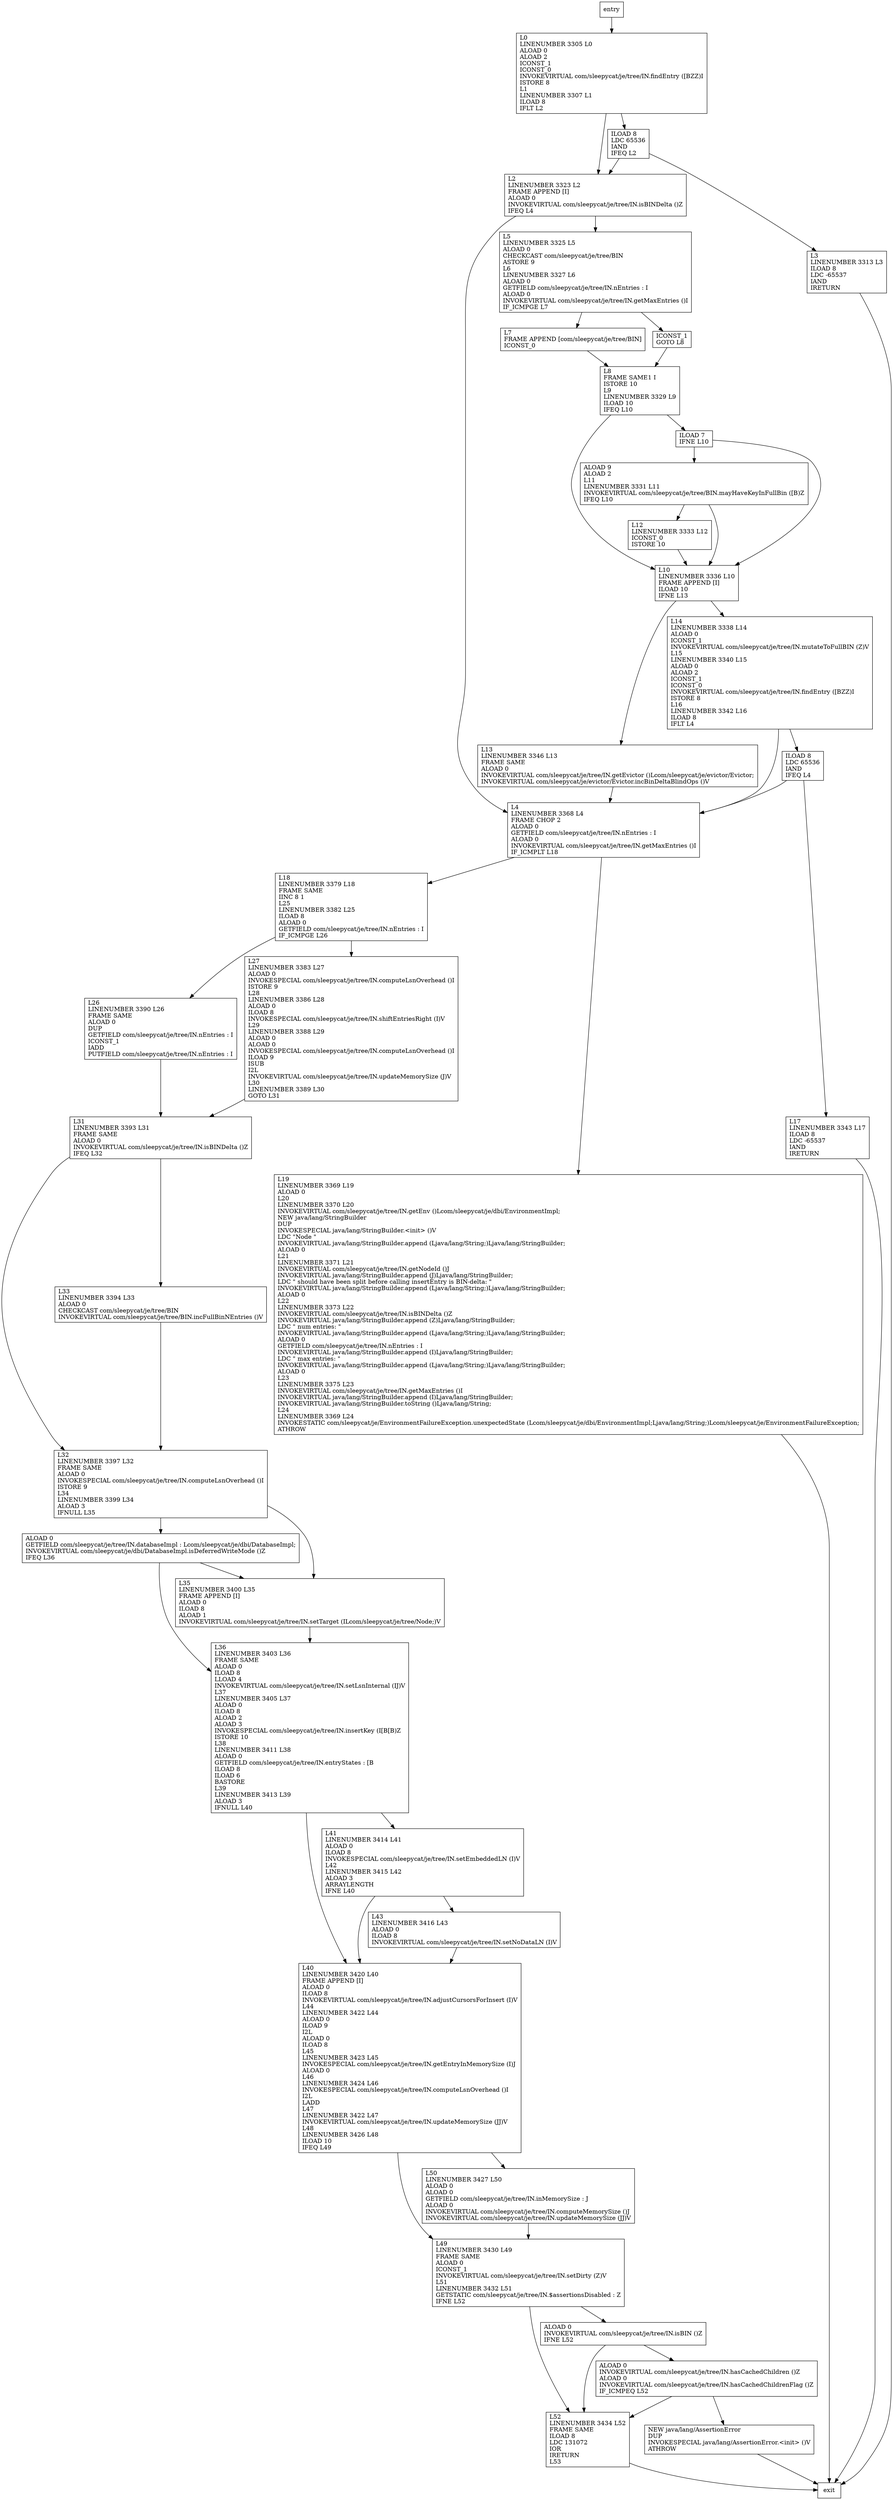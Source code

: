 digraph insertEntry1 {
node [shape=record];
1426136222 [label="L18\lLINENUMBER 3379 L18\lFRAME SAME\lIINC 8 1\lL25\lLINENUMBER 3382 L25\lILOAD 8\lALOAD 0\lGETFIELD com/sleepycat/je/tree/IN.nEntries : I\lIF_ICMPGE L26\l"];
2020735210 [label="ALOAD 0\lGETFIELD com/sleepycat/je/tree/IN.databaseImpl : Lcom/sleepycat/je/dbi/DatabaseImpl;\lINVOKEVIRTUAL com/sleepycat/je/dbi/DatabaseImpl.isDeferredWriteMode ()Z\lIFEQ L36\l"];
831834968 [label="L17\lLINENUMBER 3343 L17\lILOAD 8\lLDC -65537\lIAND\lIRETURN\l"];
676473988 [label="L8\lFRAME SAME1 I\lISTORE 10\lL9\lLINENUMBER 3329 L9\lILOAD 10\lIFEQ L10\l"];
1899214527 [label="L14\lLINENUMBER 3338 L14\lALOAD 0\lICONST_1\lINVOKEVIRTUAL com/sleepycat/je/tree/IN.mutateToFullBIN (Z)V\lL15\lLINENUMBER 3340 L15\lALOAD 0\lALOAD 2\lICONST_1\lICONST_0\lINVOKEVIRTUAL com/sleepycat/je/tree/IN.findEntry ([BZZ)I\lISTORE 8\lL16\lLINENUMBER 3342 L16\lILOAD 8\lIFLT L4\l"];
557547693 [label="L41\lLINENUMBER 3414 L41\lALOAD 0\lILOAD 8\lINVOKESPECIAL com/sleepycat/je/tree/IN.setEmbeddedLN (I)V\lL42\lLINENUMBER 3415 L42\lALOAD 3\lARRAYLENGTH\lIFNE L40\l"];
971756370 [label="L19\lLINENUMBER 3369 L19\lALOAD 0\lL20\lLINENUMBER 3370 L20\lINVOKEVIRTUAL com/sleepycat/je/tree/IN.getEnv ()Lcom/sleepycat/je/dbi/EnvironmentImpl;\lNEW java/lang/StringBuilder\lDUP\lINVOKESPECIAL java/lang/StringBuilder.\<init\> ()V\lLDC \"Node \"\lINVOKEVIRTUAL java/lang/StringBuilder.append (Ljava/lang/String;)Ljava/lang/StringBuilder;\lALOAD 0\lL21\lLINENUMBER 3371 L21\lINVOKEVIRTUAL com/sleepycat/je/tree/IN.getNodeId ()J\lINVOKEVIRTUAL java/lang/StringBuilder.append (J)Ljava/lang/StringBuilder;\lLDC \" should have been split before calling insertEntry is BIN-delta: \"\lINVOKEVIRTUAL java/lang/StringBuilder.append (Ljava/lang/String;)Ljava/lang/StringBuilder;\lALOAD 0\lL22\lLINENUMBER 3373 L22\lINVOKEVIRTUAL com/sleepycat/je/tree/IN.isBINDelta ()Z\lINVOKEVIRTUAL java/lang/StringBuilder.append (Z)Ljava/lang/StringBuilder;\lLDC \" num entries: \"\lINVOKEVIRTUAL java/lang/StringBuilder.append (Ljava/lang/String;)Ljava/lang/StringBuilder;\lALOAD 0\lGETFIELD com/sleepycat/je/tree/IN.nEntries : I\lINVOKEVIRTUAL java/lang/StringBuilder.append (I)Ljava/lang/StringBuilder;\lLDC \" max entries: \"\lINVOKEVIRTUAL java/lang/StringBuilder.append (Ljava/lang/String;)Ljava/lang/StringBuilder;\lALOAD 0\lL23\lLINENUMBER 3375 L23\lINVOKEVIRTUAL com/sleepycat/je/tree/IN.getMaxEntries ()I\lINVOKEVIRTUAL java/lang/StringBuilder.append (I)Ljava/lang/StringBuilder;\lINVOKEVIRTUAL java/lang/StringBuilder.toString ()Ljava/lang/String;\lL24\lLINENUMBER 3369 L24\lINVOKESTATIC com/sleepycat/je/EnvironmentFailureException.unexpectedState (Lcom/sleepycat/je/dbi/EnvironmentImpl;Ljava/lang/String;)Lcom/sleepycat/je/EnvironmentFailureException;\lATHROW\l"];
211851675 [label="L26\lLINENUMBER 3390 L26\lFRAME SAME\lALOAD 0\lDUP\lGETFIELD com/sleepycat/je/tree/IN.nEntries : I\lICONST_1\lIADD\lPUTFIELD com/sleepycat/je/tree/IN.nEntries : I\l"];
1708832296 [label="L49\lLINENUMBER 3430 L49\lFRAME SAME\lALOAD 0\lICONST_1\lINVOKEVIRTUAL com/sleepycat/je/tree/IN.setDirty (Z)V\lL51\lLINENUMBER 3432 L51\lGETSTATIC com/sleepycat/je/tree/IN.$assertionsDisabled : Z\lIFNE L52\l"];
719136156 [label="ALOAD 0\lINVOKEVIRTUAL com/sleepycat/je/tree/IN.isBIN ()Z\lIFNE L52\l"];
468034338 [label="ILOAD 7\lIFNE L10\l"];
1450873888 [label="L40\lLINENUMBER 3420 L40\lFRAME APPEND [I]\lALOAD 0\lILOAD 8\lINVOKEVIRTUAL com/sleepycat/je/tree/IN.adjustCursorsForInsert (I)V\lL44\lLINENUMBER 3422 L44\lALOAD 0\lILOAD 9\lI2L\lALOAD 0\lILOAD 8\lL45\lLINENUMBER 3423 L45\lINVOKESPECIAL com/sleepycat/je/tree/IN.getEntryInMemorySize (I)J\lALOAD 0\lL46\lLINENUMBER 3424 L46\lINVOKESPECIAL com/sleepycat/je/tree/IN.computeLsnOverhead ()I\lI2L\lLADD\lL47\lLINENUMBER 3422 L47\lINVOKEVIRTUAL com/sleepycat/je/tree/IN.updateMemorySize (JJ)V\lL48\lLINENUMBER 3426 L48\lILOAD 10\lIFEQ L49\l"];
1709377802 [label="L36\lLINENUMBER 3403 L36\lFRAME SAME\lALOAD 0\lILOAD 8\lLLOAD 4\lINVOKEVIRTUAL com/sleepycat/je/tree/IN.setLsnInternal (IJ)V\lL37\lLINENUMBER 3405 L37\lALOAD 0\lILOAD 8\lALOAD 2\lALOAD 3\lINVOKESPECIAL com/sleepycat/je/tree/IN.insertKey (I[B[B)Z\lISTORE 10\lL38\lLINENUMBER 3411 L38\lALOAD 0\lGETFIELD com/sleepycat/je/tree/IN.entryStates : [B\lILOAD 8\lILOAD 6\lBASTORE\lL39\lLINENUMBER 3413 L39\lALOAD 3\lIFNULL L40\l"];
1199174081 [label="L13\lLINENUMBER 3346 L13\lFRAME SAME\lALOAD 0\lINVOKEVIRTUAL com/sleepycat/je/tree/IN.getEvictor ()Lcom/sleepycat/je/evictor/Evictor;\lINVOKEVIRTUAL com/sleepycat/je/evictor/Evictor.incBinDeltaBlindOps ()V\l"];
1950968798 [label="L4\lLINENUMBER 3368 L4\lFRAME CHOP 2\lALOAD 0\lGETFIELD com/sleepycat/je/tree/IN.nEntries : I\lALOAD 0\lINVOKEVIRTUAL com/sleepycat/je/tree/IN.getMaxEntries ()I\lIF_ICMPLT L18\l"];
450172005 [label="L43\lLINENUMBER 3416 L43\lALOAD 0\lILOAD 8\lINVOKEVIRTUAL com/sleepycat/je/tree/IN.setNoDataLN (I)V\l"];
393917899 [label="L10\lLINENUMBER 3336 L10\lFRAME APPEND [I]\lILOAD 10\lIFNE L13\l"];
412712150 [label="L52\lLINENUMBER 3434 L52\lFRAME SAME\lILOAD 8\lLDC 131072\lIOR\lIRETURN\lL53\l"];
1245865810 [label="ILOAD 8\lLDC 65536\lIAND\lIFEQ L4\l"];
2087676962 [label="L31\lLINENUMBER 3393 L31\lFRAME SAME\lALOAD 0\lINVOKEVIRTUAL com/sleepycat/je/tree/IN.isBINDelta ()Z\lIFEQ L32\l"];
1736701292 [label="L50\lLINENUMBER 3427 L50\lALOAD 0\lALOAD 0\lGETFIELD com/sleepycat/je/tree/IN.inMemorySize : J\lALOAD 0\lINVOKEVIRTUAL com/sleepycat/je/tree/IN.computeMemorySize ()J\lINVOKEVIRTUAL com/sleepycat/je/tree/IN.updateMemorySize (JJ)V\l"];
1385008446 [label="ALOAD 0\lINVOKEVIRTUAL com/sleepycat/je/tree/IN.hasCachedChildren ()Z\lALOAD 0\lINVOKEVIRTUAL com/sleepycat/je/tree/IN.hasCachedChildrenFlag ()Z\lIF_ICMPEQ L52\l"];
460934492 [label="L27\lLINENUMBER 3383 L27\lALOAD 0\lINVOKESPECIAL com/sleepycat/je/tree/IN.computeLsnOverhead ()I\lISTORE 9\lL28\lLINENUMBER 3386 L28\lALOAD 0\lILOAD 8\lINVOKESPECIAL com/sleepycat/je/tree/IN.shiftEntriesRight (I)V\lL29\lLINENUMBER 3388 L29\lALOAD 0\lALOAD 0\lINVOKESPECIAL com/sleepycat/je/tree/IN.computeLsnOverhead ()I\lILOAD 9\lISUB\lI2L\lINVOKEVIRTUAL com/sleepycat/je/tree/IN.updateMemorySize (J)V\lL30\lLINENUMBER 3389 L30\lGOTO L31\l"];
2146993594 [label="L35\lLINENUMBER 3400 L35\lFRAME APPEND [I]\lALOAD 0\lILOAD 8\lALOAD 1\lINVOKEVIRTUAL com/sleepycat/je/tree/IN.setTarget (ILcom/sleepycat/je/tree/Node;)V\l"];
594071624 [label="L5\lLINENUMBER 3325 L5\lALOAD 0\lCHECKCAST com/sleepycat/je/tree/BIN\lASTORE 9\lL6\lLINENUMBER 3327 L6\lALOAD 0\lGETFIELD com/sleepycat/je/tree/IN.nEntries : I\lALOAD 0\lINVOKEVIRTUAL com/sleepycat/je/tree/IN.getMaxEntries ()I\lIF_ICMPGE L7\l"];
1297965047 [label="ICONST_1\lGOTO L8\l"];
230377890 [label="L2\lLINENUMBER 3323 L2\lFRAME APPEND [I]\lALOAD 0\lINVOKEVIRTUAL com/sleepycat/je/tree/IN.isBINDelta ()Z\lIFEQ L4\l"];
1658194609 [label="NEW java/lang/AssertionError\lDUP\lINVOKESPECIAL java/lang/AssertionError.\<init\> ()V\lATHROW\l"];
339905690 [label="ILOAD 8\lLDC 65536\lIAND\lIFEQ L2\l"];
1953439633 [label="L7\lFRAME APPEND [com/sleepycat/je/tree/BIN]\lICONST_0\l"];
1538136435 [label="L0\lLINENUMBER 3305 L0\lALOAD 0\lALOAD 2\lICONST_1\lICONST_0\lINVOKEVIRTUAL com/sleepycat/je/tree/IN.findEntry ([BZZ)I\lISTORE 8\lL1\lLINENUMBER 3307 L1\lILOAD 8\lIFLT L2\l"];
1021375822 [label="ALOAD 9\lALOAD 2\lL11\lLINENUMBER 3331 L11\lINVOKEVIRTUAL com/sleepycat/je/tree/BIN.mayHaveKeyInFullBin ([B)Z\lIFEQ L10\l"];
567769821 [label="L32\lLINENUMBER 3397 L32\lFRAME SAME\lALOAD 0\lINVOKESPECIAL com/sleepycat/je/tree/IN.computeLsnOverhead ()I\lISTORE 9\lL34\lLINENUMBER 3399 L34\lALOAD 3\lIFNULL L35\l"];
99600474 [label="L12\lLINENUMBER 3333 L12\lICONST_0\lISTORE 10\l"];
691225405 [label="L33\lLINENUMBER 3394 L33\lALOAD 0\lCHECKCAST com/sleepycat/je/tree/BIN\lINVOKEVIRTUAL com/sleepycat/je/tree/BIN.incFullBinNEntries ()V\l"];
145110446 [label="L3\lLINENUMBER 3313 L3\lILOAD 8\lLDC -65537\lIAND\lIRETURN\l"];
entry;
exit;
1426136222 -> 211851675
1426136222 -> 460934492
2020735210 -> 1709377802
2020735210 -> 2146993594
831834968 -> exit
676473988 -> 393917899
676473988 -> 468034338
1899214527 -> 1950968798
1899214527 -> 1245865810
557547693 -> 450172005
557547693 -> 1450873888
971756370 -> exit
211851675 -> 2087676962
1708832296 -> 412712150
1708832296 -> 719136156
719136156 -> 412712150
719136156 -> 1385008446
468034338 -> 1021375822
468034338 -> 393917899
1450873888 -> 1736701292
1450873888 -> 1708832296
1709377802 -> 557547693
1709377802 -> 1450873888
1199174081 -> 1950968798
1950968798 -> 1426136222
1950968798 -> 971756370
450172005 -> 1450873888
393917899 -> 1199174081
393917899 -> 1899214527
412712150 -> exit
1245865810 -> 1950968798
1245865810 -> 831834968
2087676962 -> 567769821
2087676962 -> 691225405
1736701292 -> 1708832296
1385008446 -> 412712150
1385008446 -> 1658194609
460934492 -> 2087676962
2146993594 -> 1709377802
594071624 -> 1297965047
594071624 -> 1953439633
1297965047 -> 676473988
230377890 -> 1950968798
230377890 -> 594071624
1658194609 -> exit
339905690 -> 230377890
339905690 -> 145110446
1953439633 -> 676473988
entry -> 1538136435
1538136435 -> 230377890
1538136435 -> 339905690
1021375822 -> 393917899
1021375822 -> 99600474
567769821 -> 2020735210
567769821 -> 2146993594
99600474 -> 393917899
691225405 -> 567769821
145110446 -> exit
}
